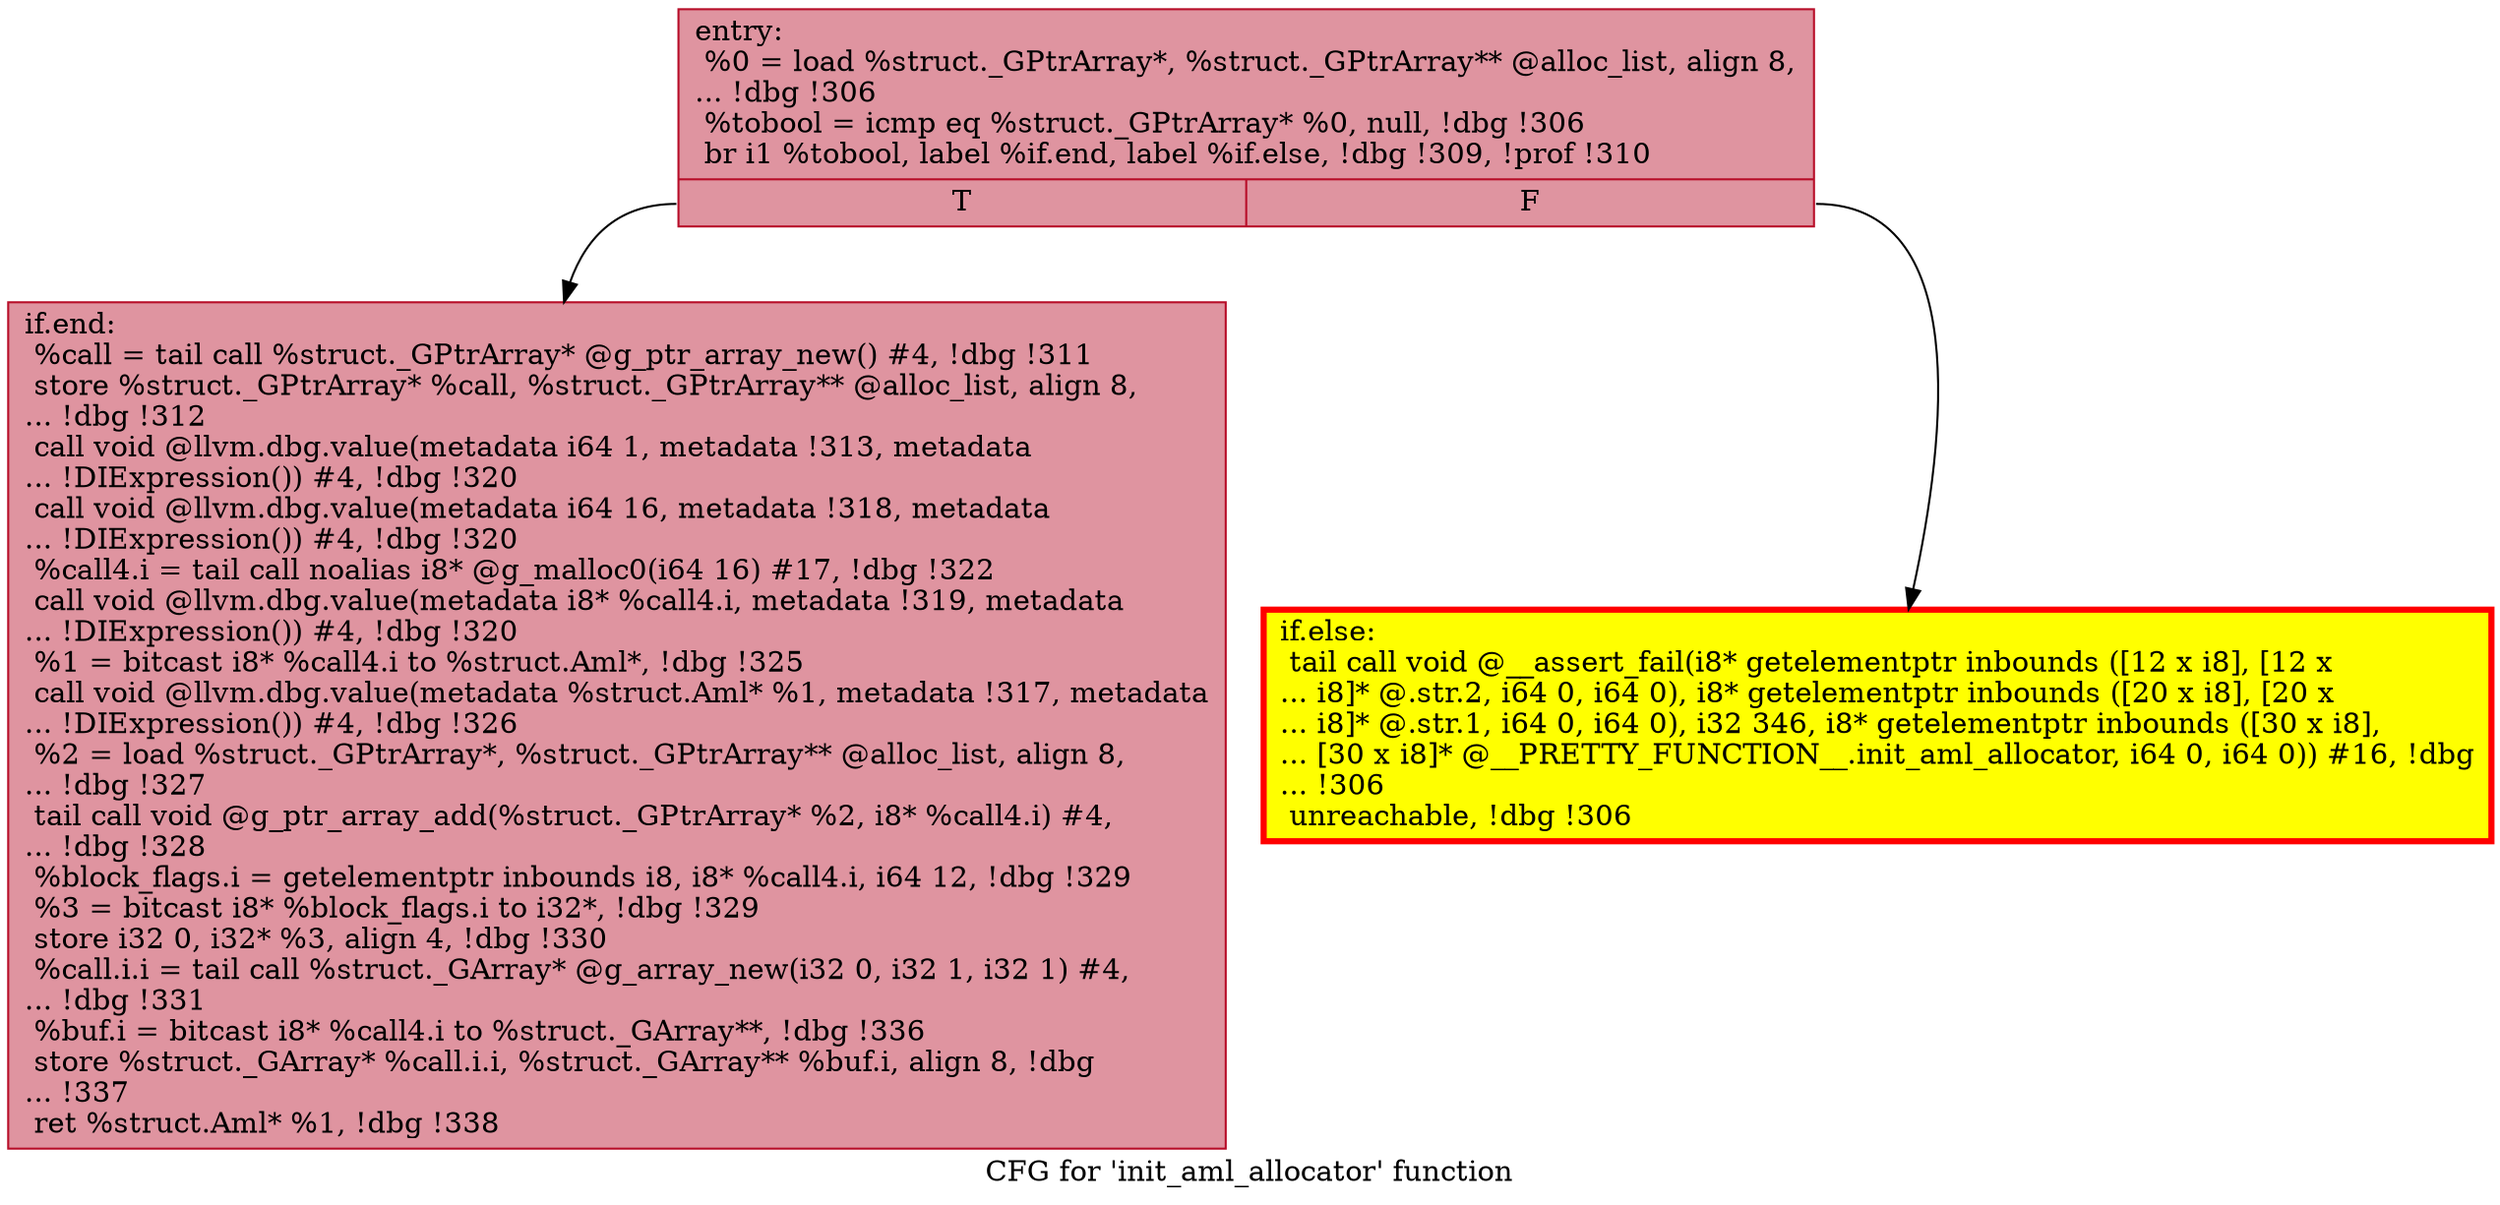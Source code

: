 digraph "CFG for 'init_aml_allocator' function" {
	label="CFG for 'init_aml_allocator' function";

	Node0x559ed8d64960 [shape=record,color="#b70d28ff", style=filled, fillcolor="#b70d2870",label="{entry:\l  %0 = load %struct._GPtrArray*, %struct._GPtrArray** @alloc_list, align 8,\l... !dbg !306\l  %tobool = icmp eq %struct._GPtrArray* %0, null, !dbg !306\l  br i1 %tobool, label %if.end, label %if.else, !dbg !309, !prof !310\l|{<s0>T|<s1>F}}"];
	Node0x559ed8d64960:s0 -> Node0x559ed8d65960;
	Node0x559ed8d64960:s1 -> Node0x559ed8d659b0;
	Node0x559ed8d659b0 [shape=record,penwidth=3.0, style="filled", color="red", fillcolor="yellow",label="{if.else:                                          \l  tail call void @__assert_fail(i8* getelementptr inbounds ([12 x i8], [12 x\l... i8]* @.str.2, i64 0, i64 0), i8* getelementptr inbounds ([20 x i8], [20 x\l... i8]* @.str.1, i64 0, i64 0), i32 346, i8* getelementptr inbounds ([30 x i8],\l... [30 x i8]* @__PRETTY_FUNCTION__.init_aml_allocator, i64 0, i64 0)) #16, !dbg\l... !306\l  unreachable, !dbg !306\l}"];
	Node0x559ed8d65960 [shape=record,color="#b70d28ff", style=filled, fillcolor="#b70d2870",label="{if.end:                                           \l  %call = tail call %struct._GPtrArray* @g_ptr_array_new() #4, !dbg !311\l  store %struct._GPtrArray* %call, %struct._GPtrArray** @alloc_list, align 8,\l... !dbg !312\l  call void @llvm.dbg.value(metadata i64 1, metadata !313, metadata\l... !DIExpression()) #4, !dbg !320\l  call void @llvm.dbg.value(metadata i64 16, metadata !318, metadata\l... !DIExpression()) #4, !dbg !320\l  %call4.i = tail call noalias i8* @g_malloc0(i64 16) #17, !dbg !322\l  call void @llvm.dbg.value(metadata i8* %call4.i, metadata !319, metadata\l... !DIExpression()) #4, !dbg !320\l  %1 = bitcast i8* %call4.i to %struct.Aml*, !dbg !325\l  call void @llvm.dbg.value(metadata %struct.Aml* %1, metadata !317, metadata\l... !DIExpression()) #4, !dbg !326\l  %2 = load %struct._GPtrArray*, %struct._GPtrArray** @alloc_list, align 8,\l... !dbg !327\l  tail call void @g_ptr_array_add(%struct._GPtrArray* %2, i8* %call4.i) #4,\l... !dbg !328\l  %block_flags.i = getelementptr inbounds i8, i8* %call4.i, i64 12, !dbg !329\l  %3 = bitcast i8* %block_flags.i to i32*, !dbg !329\l  store i32 0, i32* %3, align 4, !dbg !330\l  %call.i.i = tail call %struct._GArray* @g_array_new(i32 0, i32 1, i32 1) #4,\l... !dbg !331\l  %buf.i = bitcast i8* %call4.i to %struct._GArray**, !dbg !336\l  store %struct._GArray* %call.i.i, %struct._GArray** %buf.i, align 8, !dbg\l... !337\l  ret %struct.Aml* %1, !dbg !338\l}"];
}
